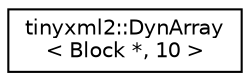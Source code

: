 digraph "Graphical Class Hierarchy"
{
  edge [fontname="Helvetica",fontsize="10",labelfontname="Helvetica",labelfontsize="10"];
  node [fontname="Helvetica",fontsize="10",shape=record];
  rankdir="LR";
  Node0 [label="tinyxml2::DynArray\l\< Block *, 10 \>",height=0.2,width=0.4,color="black", fillcolor="white", style="filled",URL="$classtinyxml2_1_1_dyn_array.html"];
}
